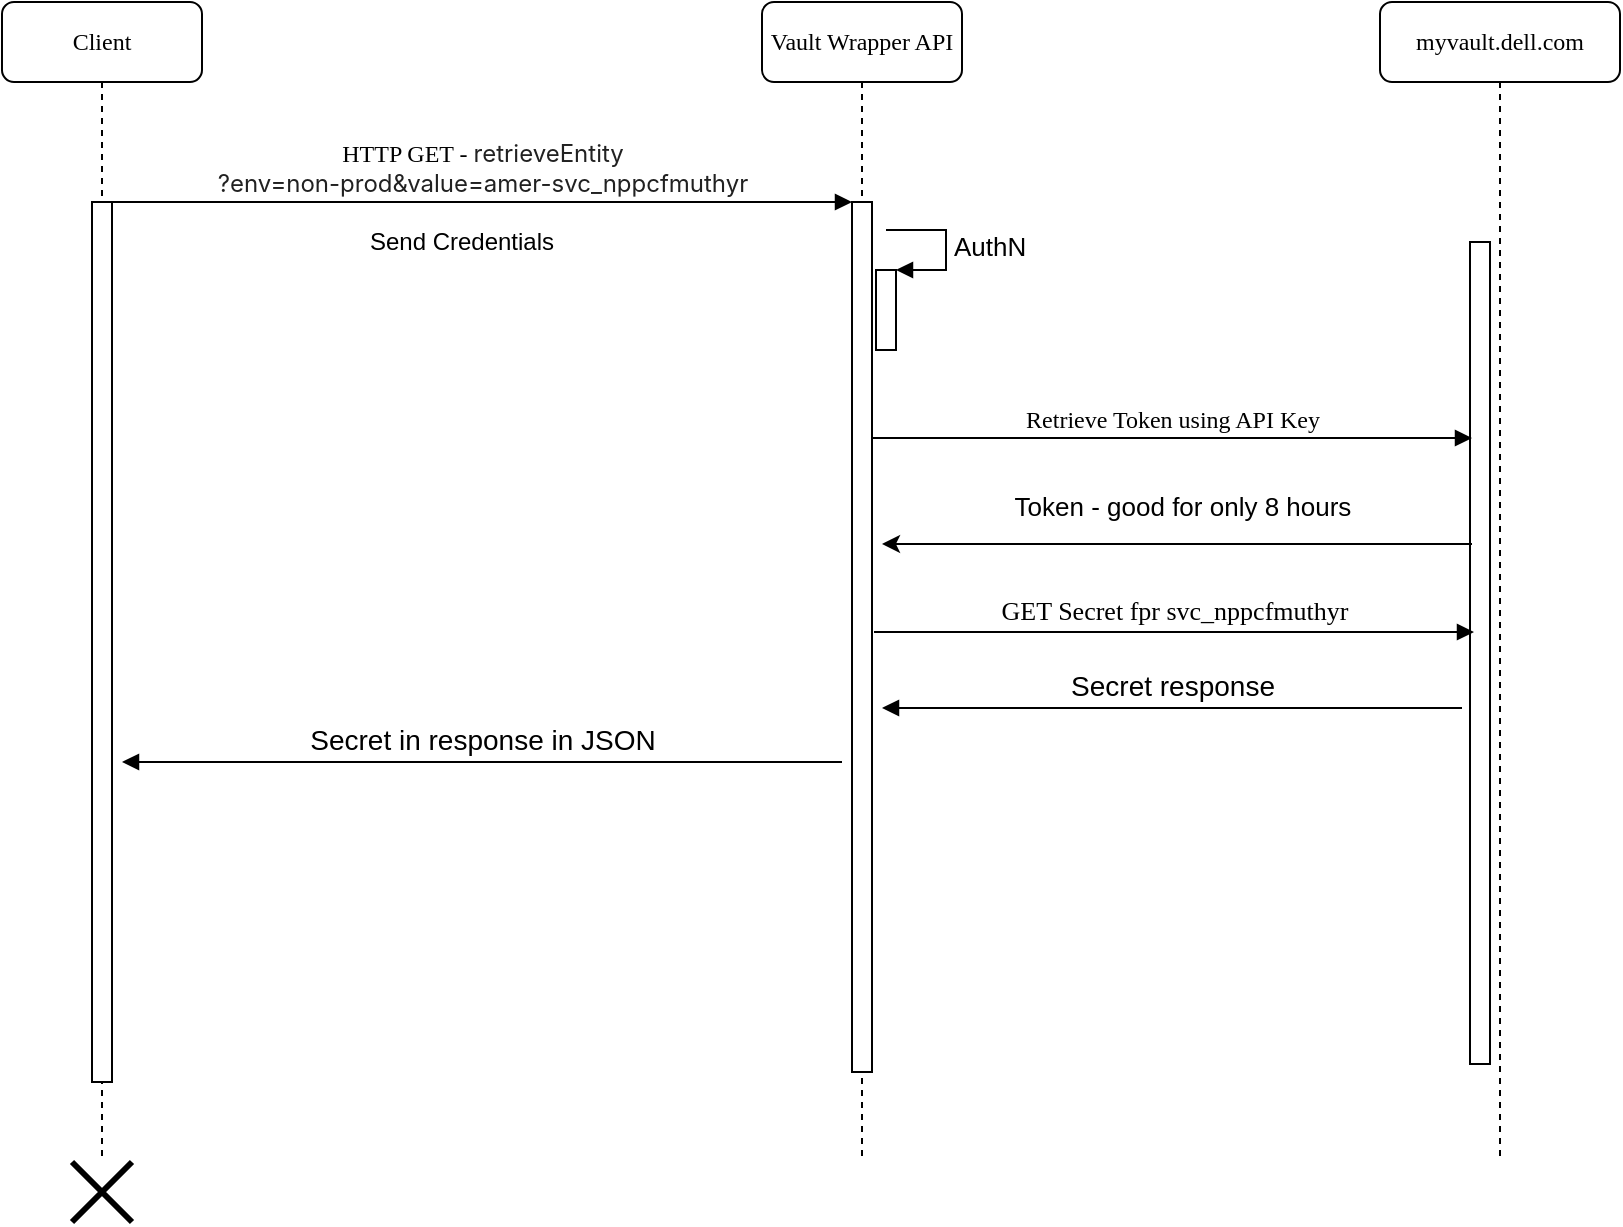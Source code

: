 <mxfile version="14.8.1" type="github"><diagram name="Page-1" id="13e1069c-82ec-6db2-03f1-153e76fe0fe0"><mxGraphModel dx="1673" dy="934" grid="1" gridSize="10" guides="1" tooltips="1" connect="1" arrows="1" fold="1" page="1" pageScale="1" pageWidth="1100" pageHeight="850" background="none" math="0" shadow="0"><root><mxCell id="0"/><mxCell id="1" parent="0"/><mxCell id="7baba1c4bc27f4b0-2" value="Vault Wrapper API" style="shape=umlLifeline;perimeter=lifelinePerimeter;whiteSpace=wrap;html=1;container=1;collapsible=0;recursiveResize=0;outlineConnect=0;rounded=1;shadow=0;comic=0;labelBackgroundColor=none;strokeWidth=1;fontFamily=Verdana;fontSize=12;align=center;" parent="1" vertex="1"><mxGeometry x="480" y="80" width="100" height="580" as="geometry"/></mxCell><mxCell id="7baba1c4bc27f4b0-10" value="" style="html=1;points=[];perimeter=orthogonalPerimeter;rounded=0;shadow=0;comic=0;labelBackgroundColor=none;strokeWidth=1;fontFamily=Verdana;fontSize=12;align=center;" parent="7baba1c4bc27f4b0-2" vertex="1"><mxGeometry x="45" y="100" width="10" height="435" as="geometry"/></mxCell><mxCell id="PQbmAxKCp9ktapXfkUhc-9" value="" style="html=1;points=[];perimeter=orthogonalPerimeter;" vertex="1" parent="7baba1c4bc27f4b0-2"><mxGeometry x="57" y="134" width="10" height="40" as="geometry"/></mxCell><mxCell id="PQbmAxKCp9ktapXfkUhc-10" value="&lt;font style=&quot;font-size: 13px&quot;&gt;AuthN&lt;/font&gt;" style="edgeStyle=orthogonalEdgeStyle;html=1;align=left;spacingLeft=2;endArrow=block;rounded=0;entryX=1;entryY=0;" edge="1" target="PQbmAxKCp9ktapXfkUhc-9" parent="7baba1c4bc27f4b0-2"><mxGeometry relative="1" as="geometry"><mxPoint x="62" y="114" as="sourcePoint"/><Array as="points"><mxPoint x="92" y="114"/></Array></mxGeometry></mxCell><mxCell id="7baba1c4bc27f4b0-3" value="myvault.dell.com" style="shape=umlLifeline;perimeter=lifelinePerimeter;whiteSpace=wrap;html=1;container=1;collapsible=0;recursiveResize=0;outlineConnect=0;rounded=1;shadow=0;comic=0;labelBackgroundColor=none;strokeWidth=1;fontFamily=Verdana;fontSize=12;align=center;" parent="1" vertex="1"><mxGeometry x="789" y="80" width="120" height="580" as="geometry"/></mxCell><mxCell id="7baba1c4bc27f4b0-13" value="" style="html=1;points=[];perimeter=orthogonalPerimeter;rounded=0;shadow=0;comic=0;labelBackgroundColor=none;strokeWidth=1;fontFamily=Verdana;fontSize=12;align=center;" parent="7baba1c4bc27f4b0-3" vertex="1"><mxGeometry x="45" y="120" width="10" height="411" as="geometry"/></mxCell><mxCell id="7baba1c4bc27f4b0-8" value="Client" style="shape=umlLifeline;perimeter=lifelinePerimeter;whiteSpace=wrap;html=1;container=1;collapsible=0;recursiveResize=0;outlineConnect=0;rounded=1;shadow=0;comic=0;labelBackgroundColor=none;strokeWidth=1;fontFamily=Verdana;fontSize=12;align=center;" parent="1" vertex="1"><mxGeometry x="100" y="80" width="100" height="580" as="geometry"/></mxCell><mxCell id="7baba1c4bc27f4b0-9" value="" style="html=1;points=[];perimeter=orthogonalPerimeter;rounded=0;shadow=0;comic=0;labelBackgroundColor=none;strokeWidth=1;fontFamily=Verdana;fontSize=12;align=center;" parent="7baba1c4bc27f4b0-8" vertex="1"><mxGeometry x="45" y="100" width="10" height="440" as="geometry"/></mxCell><mxCell id="7baba1c4bc27f4b0-11" value="HTTP GET -&amp;nbsp;&lt;span style=&quot;color: rgb(33 , 33 , 33) ; font-family: &amp;#34;inter&amp;#34; , &amp;#34;opensans&amp;#34; , &amp;#34;helvetica&amp;#34; , &amp;#34;arial&amp;#34; , sans-serif ; text-align: left ; background-color: rgb(255 , 255 , 255)&quot;&gt;retrieveEntity&lt;br&gt;?env=non-prod&amp;amp;value=amer-svc_nppcfmuthyr&lt;/span&gt;" style="html=1;verticalAlign=bottom;endArrow=block;entryX=0;entryY=0;labelBackgroundColor=none;fontFamily=Verdana;fontSize=12;edgeStyle=elbowEdgeStyle;elbow=vertical;" parent="1" source="7baba1c4bc27f4b0-9" target="7baba1c4bc27f4b0-10" edge="1"><mxGeometry relative="1" as="geometry"><mxPoint x="220" y="190" as="sourcePoint"/></mxGeometry></mxCell><mxCell id="7baba1c4bc27f4b0-14" value="Retrieve Token using API Key" style="html=1;verticalAlign=bottom;endArrow=block;entryX=0;entryY=0;labelBackgroundColor=none;fontFamily=Verdana;fontSize=12;edgeStyle=elbowEdgeStyle;elbow=vertical;" parent="1" edge="1"><mxGeometry relative="1" as="geometry"><mxPoint x="535" y="298" as="sourcePoint"/><mxPoint x="835" y="298.0" as="targetPoint"/></mxGeometry></mxCell><mxCell id="PQbmAxKCp9ktapXfkUhc-1" value="Send Credentials" style="text;html=1;strokeColor=none;fillColor=none;align=center;verticalAlign=middle;whiteSpace=wrap;rounded=0;" vertex="1" parent="1"><mxGeometry x="280" y="190" width="100" height="20" as="geometry"/></mxCell><mxCell id="PQbmAxKCp9ktapXfkUhc-15" style="edgeStyle=orthogonalEdgeStyle;rounded=0;orthogonalLoop=1;jettySize=auto;html=1;" edge="1" parent="1"><mxGeometry relative="1" as="geometry"><mxPoint x="835.0" y="351.0" as="sourcePoint"/><mxPoint x="540" y="351" as="targetPoint"/><Array as="points"><mxPoint x="803" y="351"/><mxPoint x="803" y="351"/></Array></mxGeometry></mxCell><mxCell id="PQbmAxKCp9ktapXfkUhc-16" value="&lt;font style=&quot;font-size: 13px&quot;&gt;Token - good for only 8 hours&lt;/font&gt;" style="text;html=1;strokeColor=none;fillColor=none;align=center;verticalAlign=middle;whiteSpace=wrap;rounded=0;" vertex="1" parent="1"><mxGeometry x="571" y="322" width="239" height="20" as="geometry"/></mxCell><mxCell id="PQbmAxKCp9ktapXfkUhc-20" value="&lt;font style=&quot;font-size: 13px&quot;&gt;GET Secret fpr svc_nppcfmuthyr&lt;/font&gt;" style="html=1;verticalAlign=bottom;endArrow=block;entryX=0;entryY=0;labelBackgroundColor=none;fontFamily=Verdana;fontSize=12;edgeStyle=elbowEdgeStyle;elbow=vertical;" edge="1" parent="1"><mxGeometry relative="1" as="geometry"><mxPoint x="536" y="395" as="sourcePoint"/><mxPoint x="836.0" y="395.0" as="targetPoint"/></mxGeometry></mxCell><mxCell id="PQbmAxKCp9ktapXfkUhc-22" value="" style="shape=umlDestroy;whiteSpace=wrap;html=1;strokeWidth=3;" vertex="1" parent="1"><mxGeometry x="135" y="660" width="30" height="30" as="geometry"/></mxCell><mxCell id="PQbmAxKCp9ktapXfkUhc-23" value="&lt;font style=&quot;font-size: 14px&quot;&gt;Secret response&lt;/font&gt;" style="html=1;verticalAlign=bottom;endArrow=block;" edge="1" parent="1"><mxGeometry width="80" relative="1" as="geometry"><mxPoint x="830" y="433" as="sourcePoint"/><mxPoint x="540" y="433" as="targetPoint"/></mxGeometry></mxCell><mxCell id="PQbmAxKCp9ktapXfkUhc-27" value="&lt;font style=&quot;font-size: 14px&quot;&gt;Secret in response in JSON&lt;/font&gt;" style="html=1;verticalAlign=bottom;endArrow=block;" edge="1" parent="1"><mxGeometry width="80" relative="1" as="geometry"><mxPoint x="520" y="460" as="sourcePoint"/><mxPoint x="160" y="460" as="targetPoint"/></mxGeometry></mxCell></root></mxGraphModel></diagram></mxfile>